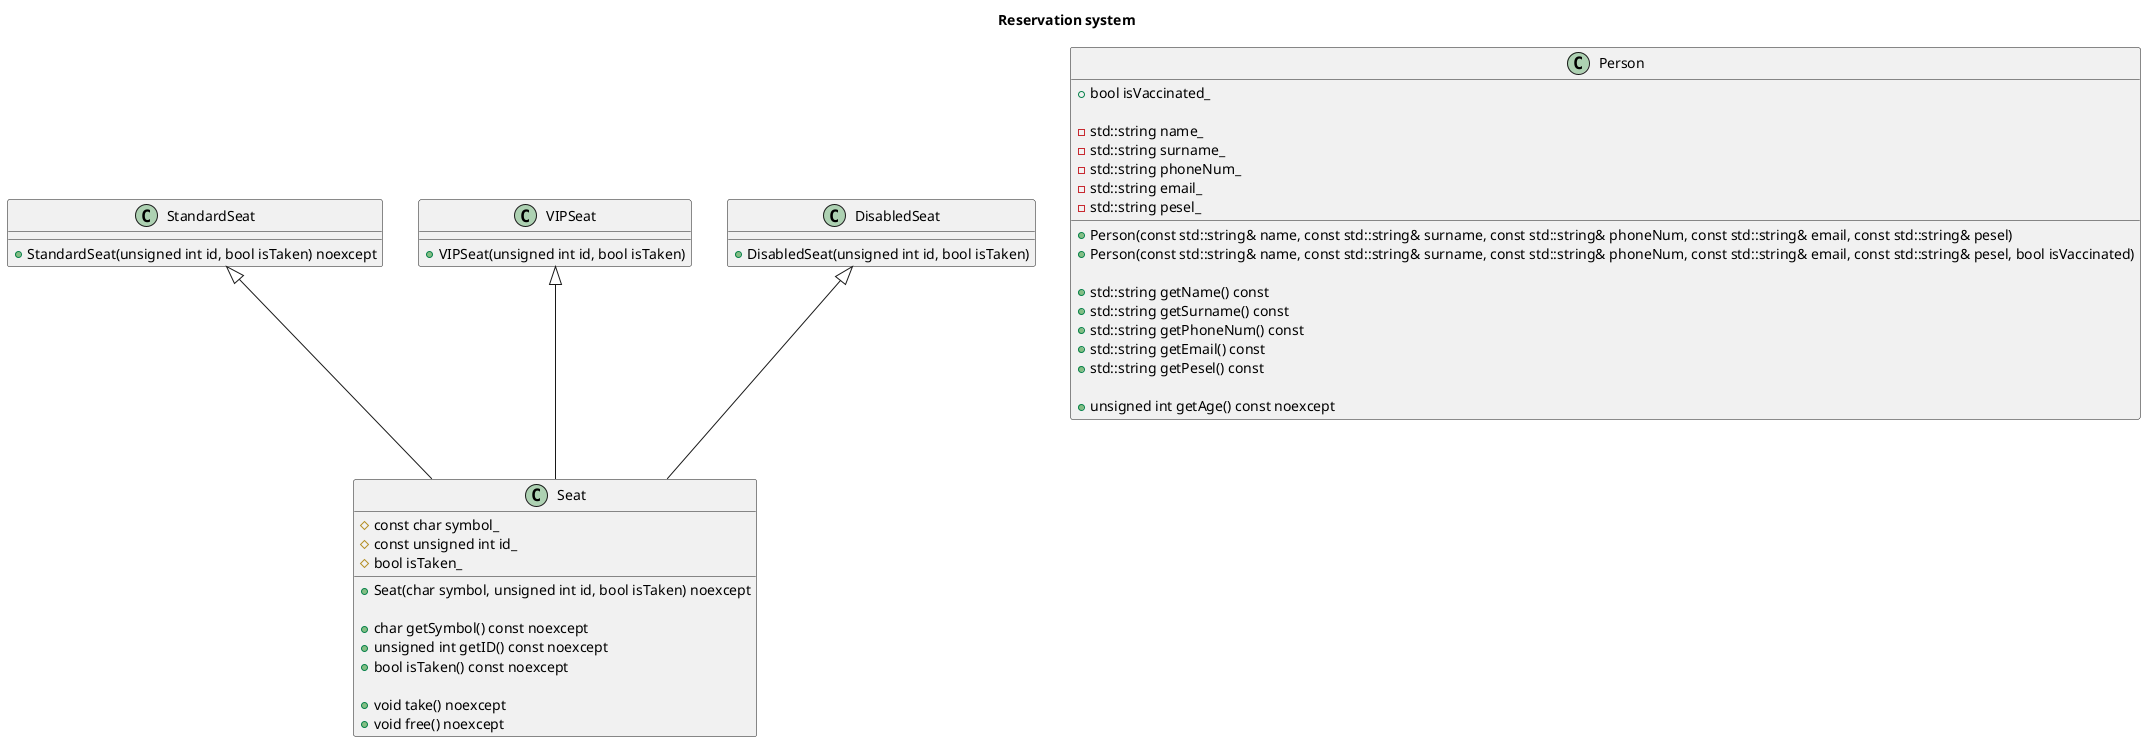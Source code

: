 @startuml Reservation system

title
Reservation system
end title

class Seat {
    +Seat(char symbol, unsigned int id, bool isTaken) noexcept

    +char getSymbol() const noexcept
    +unsigned int getID() const noexcept
    +bool isTaken() const noexcept

    +void take() noexcept
    +void free() noexcept

    #const char symbol_
    #const unsigned int id_
    #bool isTaken_
}

class StandardSeat {
    +StandardSeat(unsigned int id, bool isTaken) noexcept
}

class VIPSeat {
    +VIPSeat(unsigned int id, bool isTaken)
}

class DisabledSeat {
    +DisabledSeat(unsigned int id, bool isTaken)
}

class Person {
    +Person(const std::string& name, const std::string& surname, const std::string& phoneNum, const std::string& email, const std::string& pesel)
    +Person(const std::string& name, const std::string& surname, const std::string& phoneNum, const std::string& email, const std::string& pesel, bool isVaccinated)

    +std::string getName() const
    +std::string getSurname() const
    +std::string getPhoneNum() const
    +std::string getEmail() const
    +std::string getPesel() const

    +unsigned int getAge() const noexcept

    +bool isVaccinated_

    -std::string name_
    -std::string surname_
    -std::string phoneNum_
    -std::string email_
    -std::string pesel_
}

StandardSeat <|-- Seat
VIPSeat <|-- Seat
DisabledSeat <|-- Seat

@enduml
